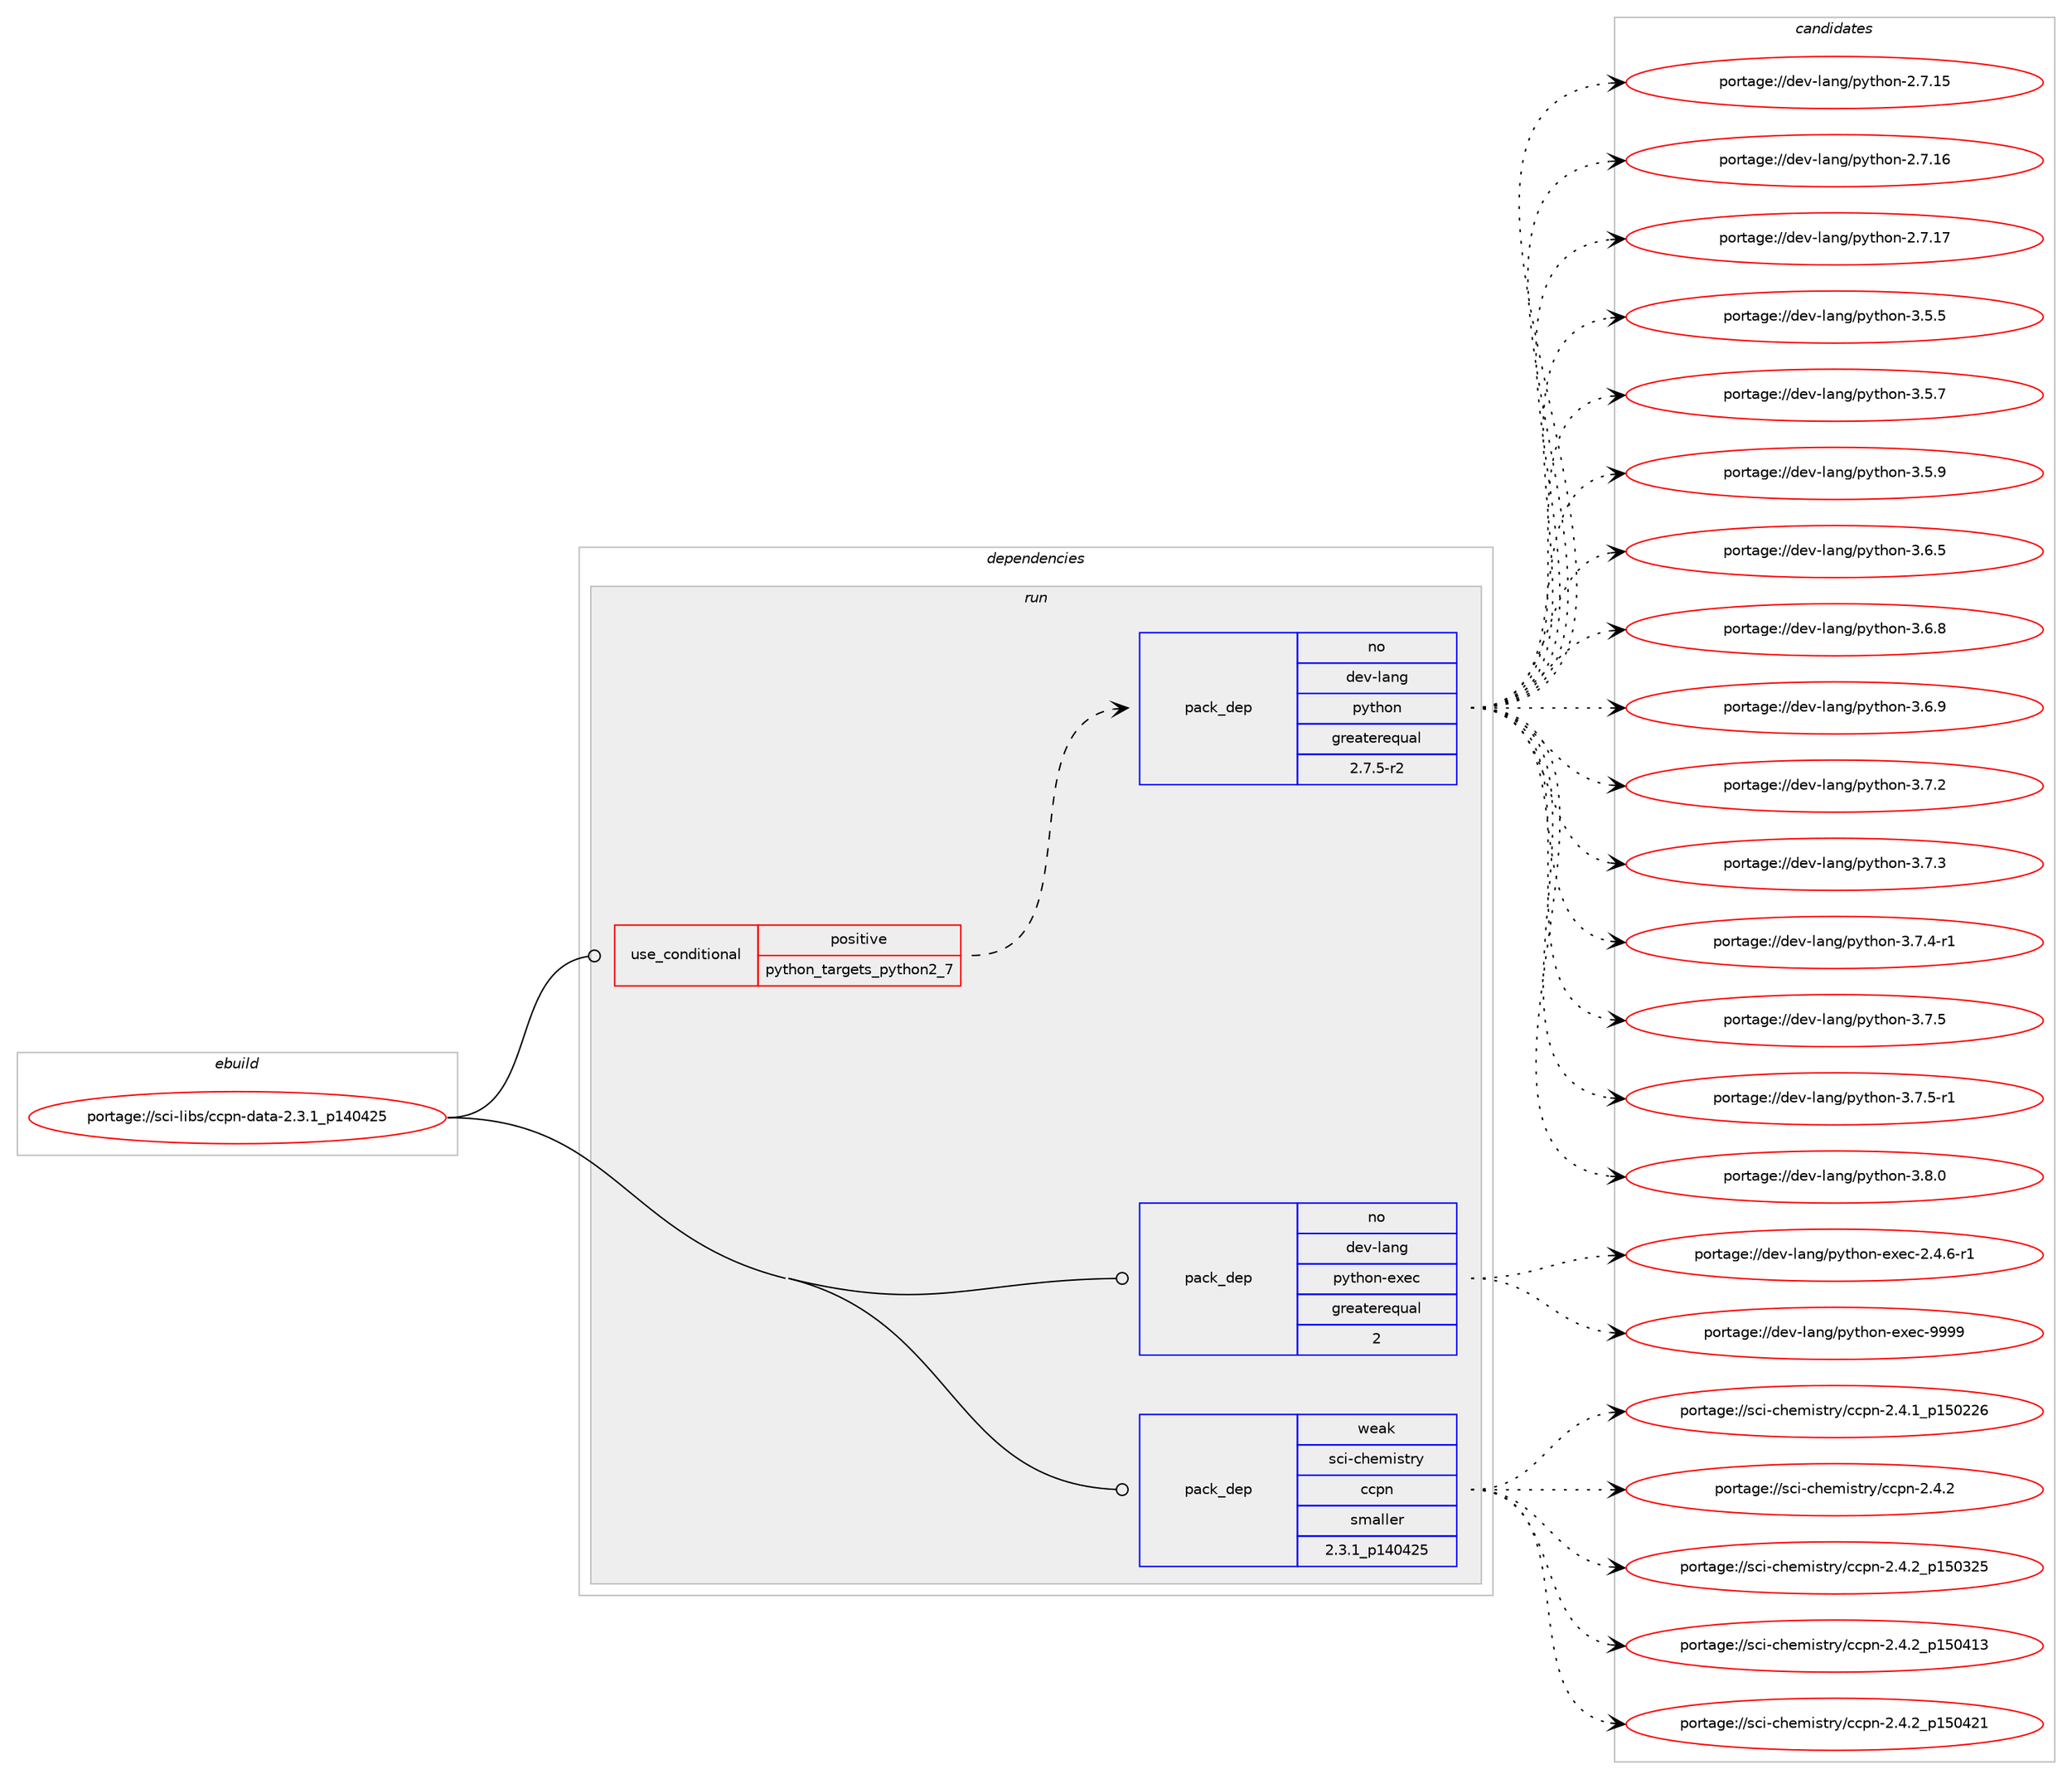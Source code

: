 digraph prolog {

# *************
# Graph options
# *************

newrank=true;
concentrate=true;
compound=true;
graph [rankdir=LR,fontname=Helvetica,fontsize=10,ranksep=1.5];#, ranksep=2.5, nodesep=0.2];
edge  [arrowhead=vee];
node  [fontname=Helvetica,fontsize=10];

# **********
# The ebuild
# **********

subgraph cluster_leftcol {
color=gray;
rank=same;
label=<<i>ebuild</i>>;
id [label="portage://sci-libs/ccpn-data-2.3.1_p140425", color=red, width=4, href="../sci-libs/ccpn-data-2.3.1_p140425.svg"];
}

# ****************
# The dependencies
# ****************

subgraph cluster_midcol {
color=gray;
label=<<i>dependencies</i>>;
subgraph cluster_compile {
fillcolor="#eeeeee";
style=filled;
label=<<i>compile</i>>;
}
subgraph cluster_compileandrun {
fillcolor="#eeeeee";
style=filled;
label=<<i>compile and run</i>>;
}
subgraph cluster_run {
fillcolor="#eeeeee";
style=filled;
label=<<i>run</i>>;
subgraph cond96202 {
dependency388937 [label=<<TABLE BORDER="0" CELLBORDER="1" CELLSPACING="0" CELLPADDING="4"><TR><TD ROWSPAN="3" CELLPADDING="10">use_conditional</TD></TR><TR><TD>positive</TD></TR><TR><TD>python_targets_python2_7</TD></TR></TABLE>>, shape=none, color=red];
subgraph pack286141 {
dependency388938 [label=<<TABLE BORDER="0" CELLBORDER="1" CELLSPACING="0" CELLPADDING="4" WIDTH="220"><TR><TD ROWSPAN="6" CELLPADDING="30">pack_dep</TD></TR><TR><TD WIDTH="110">no</TD></TR><TR><TD>dev-lang</TD></TR><TR><TD>python</TD></TR><TR><TD>greaterequal</TD></TR><TR><TD>2.7.5-r2</TD></TR></TABLE>>, shape=none, color=blue];
}
dependency388937:e -> dependency388938:w [weight=20,style="dashed",arrowhead="vee"];
}
id:e -> dependency388937:w [weight=20,style="solid",arrowhead="odot"];
subgraph pack286142 {
dependency388939 [label=<<TABLE BORDER="0" CELLBORDER="1" CELLSPACING="0" CELLPADDING="4" WIDTH="220"><TR><TD ROWSPAN="6" CELLPADDING="30">pack_dep</TD></TR><TR><TD WIDTH="110">no</TD></TR><TR><TD>dev-lang</TD></TR><TR><TD>python-exec</TD></TR><TR><TD>greaterequal</TD></TR><TR><TD>2</TD></TR></TABLE>>, shape=none, color=blue];
}
id:e -> dependency388939:w [weight=20,style="solid",arrowhead="odot"];
subgraph pack286143 {
dependency388940 [label=<<TABLE BORDER="0" CELLBORDER="1" CELLSPACING="0" CELLPADDING="4" WIDTH="220"><TR><TD ROWSPAN="6" CELLPADDING="30">pack_dep</TD></TR><TR><TD WIDTH="110">weak</TD></TR><TR><TD>sci-chemistry</TD></TR><TR><TD>ccpn</TD></TR><TR><TD>smaller</TD></TR><TR><TD>2.3.1_p140425</TD></TR></TABLE>>, shape=none, color=blue];
}
id:e -> dependency388940:w [weight=20,style="solid",arrowhead="odot"];
}
}

# **************
# The candidates
# **************

subgraph cluster_choices {
rank=same;
color=gray;
label=<<i>candidates</i>>;

subgraph choice286141 {
color=black;
nodesep=1;
choiceportage10010111845108971101034711212111610411111045504655464953 [label="portage://dev-lang/python-2.7.15", color=red, width=4,href="../dev-lang/python-2.7.15.svg"];
choiceportage10010111845108971101034711212111610411111045504655464954 [label="portage://dev-lang/python-2.7.16", color=red, width=4,href="../dev-lang/python-2.7.16.svg"];
choiceportage10010111845108971101034711212111610411111045504655464955 [label="portage://dev-lang/python-2.7.17", color=red, width=4,href="../dev-lang/python-2.7.17.svg"];
choiceportage100101118451089711010347112121116104111110455146534653 [label="portage://dev-lang/python-3.5.5", color=red, width=4,href="../dev-lang/python-3.5.5.svg"];
choiceportage100101118451089711010347112121116104111110455146534655 [label="portage://dev-lang/python-3.5.7", color=red, width=4,href="../dev-lang/python-3.5.7.svg"];
choiceportage100101118451089711010347112121116104111110455146534657 [label="portage://dev-lang/python-3.5.9", color=red, width=4,href="../dev-lang/python-3.5.9.svg"];
choiceportage100101118451089711010347112121116104111110455146544653 [label="portage://dev-lang/python-3.6.5", color=red, width=4,href="../dev-lang/python-3.6.5.svg"];
choiceportage100101118451089711010347112121116104111110455146544656 [label="portage://dev-lang/python-3.6.8", color=red, width=4,href="../dev-lang/python-3.6.8.svg"];
choiceportage100101118451089711010347112121116104111110455146544657 [label="portage://dev-lang/python-3.6.9", color=red, width=4,href="../dev-lang/python-3.6.9.svg"];
choiceportage100101118451089711010347112121116104111110455146554650 [label="portage://dev-lang/python-3.7.2", color=red, width=4,href="../dev-lang/python-3.7.2.svg"];
choiceportage100101118451089711010347112121116104111110455146554651 [label="portage://dev-lang/python-3.7.3", color=red, width=4,href="../dev-lang/python-3.7.3.svg"];
choiceportage1001011184510897110103471121211161041111104551465546524511449 [label="portage://dev-lang/python-3.7.4-r1", color=red, width=4,href="../dev-lang/python-3.7.4-r1.svg"];
choiceportage100101118451089711010347112121116104111110455146554653 [label="portage://dev-lang/python-3.7.5", color=red, width=4,href="../dev-lang/python-3.7.5.svg"];
choiceportage1001011184510897110103471121211161041111104551465546534511449 [label="portage://dev-lang/python-3.7.5-r1", color=red, width=4,href="../dev-lang/python-3.7.5-r1.svg"];
choiceportage100101118451089711010347112121116104111110455146564648 [label="portage://dev-lang/python-3.8.0", color=red, width=4,href="../dev-lang/python-3.8.0.svg"];
dependency388938:e -> choiceportage10010111845108971101034711212111610411111045504655464953:w [style=dotted,weight="100"];
dependency388938:e -> choiceportage10010111845108971101034711212111610411111045504655464954:w [style=dotted,weight="100"];
dependency388938:e -> choiceportage10010111845108971101034711212111610411111045504655464955:w [style=dotted,weight="100"];
dependency388938:e -> choiceportage100101118451089711010347112121116104111110455146534653:w [style=dotted,weight="100"];
dependency388938:e -> choiceportage100101118451089711010347112121116104111110455146534655:w [style=dotted,weight="100"];
dependency388938:e -> choiceportage100101118451089711010347112121116104111110455146534657:w [style=dotted,weight="100"];
dependency388938:e -> choiceportage100101118451089711010347112121116104111110455146544653:w [style=dotted,weight="100"];
dependency388938:e -> choiceportage100101118451089711010347112121116104111110455146544656:w [style=dotted,weight="100"];
dependency388938:e -> choiceportage100101118451089711010347112121116104111110455146544657:w [style=dotted,weight="100"];
dependency388938:e -> choiceportage100101118451089711010347112121116104111110455146554650:w [style=dotted,weight="100"];
dependency388938:e -> choiceportage100101118451089711010347112121116104111110455146554651:w [style=dotted,weight="100"];
dependency388938:e -> choiceportage1001011184510897110103471121211161041111104551465546524511449:w [style=dotted,weight="100"];
dependency388938:e -> choiceportage100101118451089711010347112121116104111110455146554653:w [style=dotted,weight="100"];
dependency388938:e -> choiceportage1001011184510897110103471121211161041111104551465546534511449:w [style=dotted,weight="100"];
dependency388938:e -> choiceportage100101118451089711010347112121116104111110455146564648:w [style=dotted,weight="100"];
}
subgraph choice286142 {
color=black;
nodesep=1;
choiceportage10010111845108971101034711212111610411111045101120101994550465246544511449 [label="portage://dev-lang/python-exec-2.4.6-r1", color=red, width=4,href="../dev-lang/python-exec-2.4.6-r1.svg"];
choiceportage10010111845108971101034711212111610411111045101120101994557575757 [label="portage://dev-lang/python-exec-9999", color=red, width=4,href="../dev-lang/python-exec-9999.svg"];
dependency388939:e -> choiceportage10010111845108971101034711212111610411111045101120101994550465246544511449:w [style=dotted,weight="100"];
dependency388939:e -> choiceportage10010111845108971101034711212111610411111045101120101994557575757:w [style=dotted,weight="100"];
}
subgraph choice286143 {
color=black;
nodesep=1;
choiceportage11599105459910410110910511511611412147999911211045504652464995112495348505054 [label="portage://sci-chemistry/ccpn-2.4.1_p150226", color=red, width=4,href="../sci-chemistry/ccpn-2.4.1_p150226.svg"];
choiceportage115991054599104101109105115116114121479999112110455046524650 [label="portage://sci-chemistry/ccpn-2.4.2", color=red, width=4,href="../sci-chemistry/ccpn-2.4.2.svg"];
choiceportage11599105459910410110910511511611412147999911211045504652465095112495348515053 [label="portage://sci-chemistry/ccpn-2.4.2_p150325", color=red, width=4,href="../sci-chemistry/ccpn-2.4.2_p150325.svg"];
choiceportage11599105459910410110910511511611412147999911211045504652465095112495348524951 [label="portage://sci-chemistry/ccpn-2.4.2_p150413", color=red, width=4,href="../sci-chemistry/ccpn-2.4.2_p150413.svg"];
choiceportage11599105459910410110910511511611412147999911211045504652465095112495348525049 [label="portage://sci-chemistry/ccpn-2.4.2_p150421", color=red, width=4,href="../sci-chemistry/ccpn-2.4.2_p150421.svg"];
dependency388940:e -> choiceportage11599105459910410110910511511611412147999911211045504652464995112495348505054:w [style=dotted,weight="100"];
dependency388940:e -> choiceportage115991054599104101109105115116114121479999112110455046524650:w [style=dotted,weight="100"];
dependency388940:e -> choiceportage11599105459910410110910511511611412147999911211045504652465095112495348515053:w [style=dotted,weight="100"];
dependency388940:e -> choiceportage11599105459910410110910511511611412147999911211045504652465095112495348524951:w [style=dotted,weight="100"];
dependency388940:e -> choiceportage11599105459910410110910511511611412147999911211045504652465095112495348525049:w [style=dotted,weight="100"];
}
}

}
